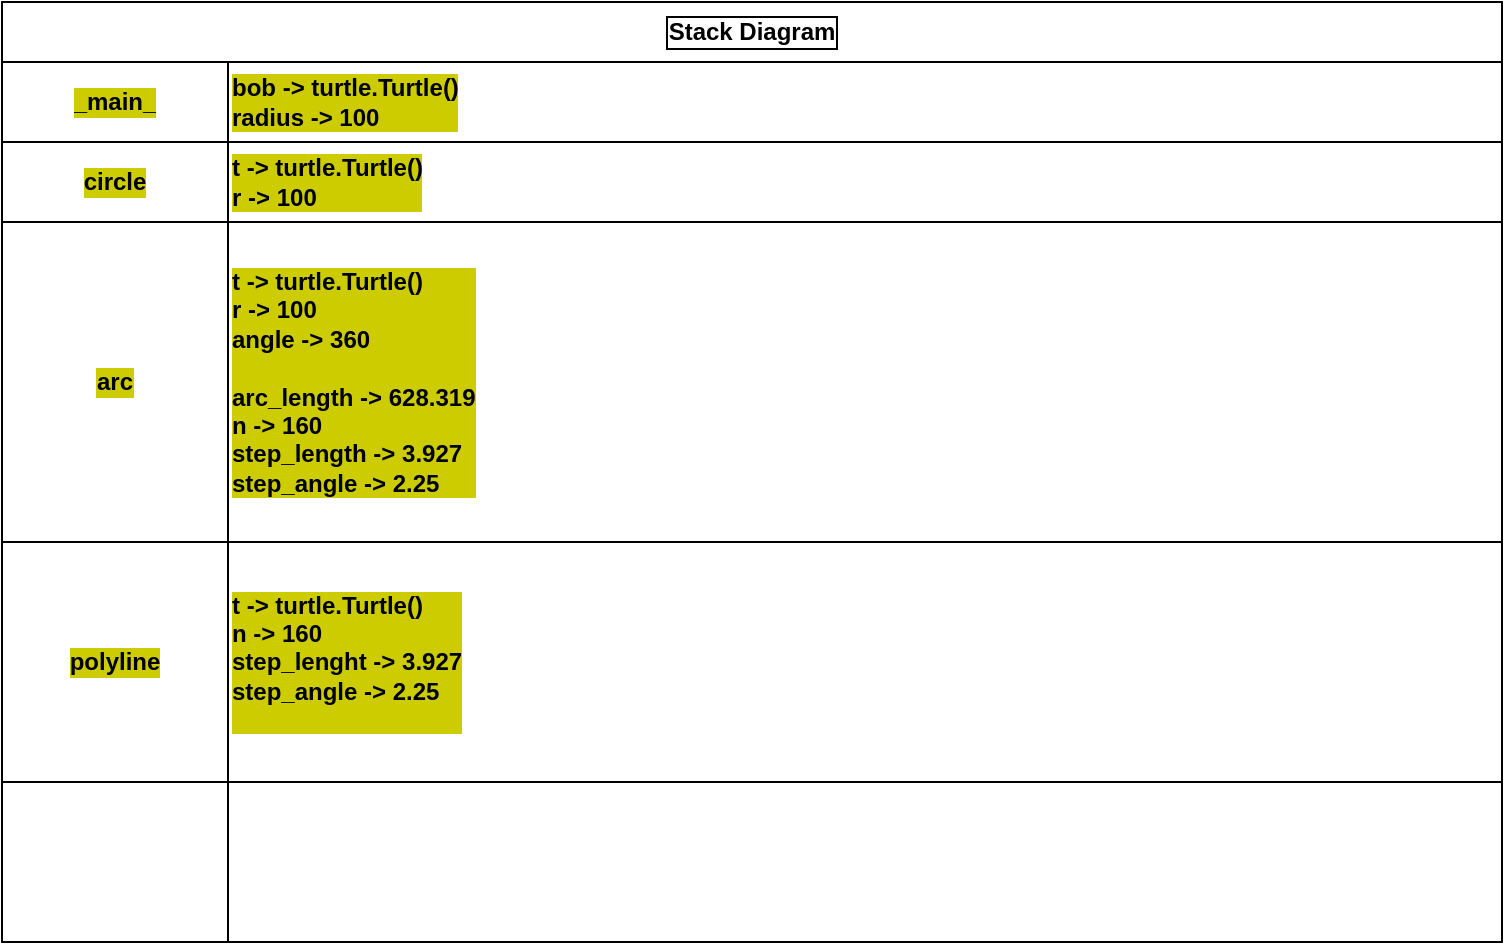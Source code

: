 <mxfile>
    <diagram id="Ozfs7oi_C82VS0DrP3Ld" name="Page-1">
        <mxGraphModel dx="317" dy="290" grid="1" gridSize="10" guides="1" tooltips="1" connect="1" arrows="1" fold="1" page="1" pageScale="1" pageWidth="827" pageHeight="1169" math="0" shadow="0">
            <root>
                <mxCell id="0"/>
                <mxCell id="1" parent="0"/>
                <mxCell id="119" value="Stack Diagram&lt;br&gt;" style="shape=table;html=1;whiteSpace=wrap;startSize=30;container=1;collapsible=0;childLayout=tableLayout;fontStyle=1;align=center;labelBackgroundColor=none;fontColor=#000000;labelBorderColor=#000000;" parent="1" vertex="1">
                    <mxGeometry x="150" y="10" width="750" height="470" as="geometry"/>
                </mxCell>
                <mxCell id="120" value="" style="shape=partialRectangle;html=1;whiteSpace=wrap;collapsible=0;dropTarget=0;pointerEvents=0;fillColor=none;top=0;left=0;bottom=0;right=0;points=[[0,0.5],[1,0.5]];portConstraint=eastwest;" parent="119" vertex="1">
                    <mxGeometry y="30" width="750" height="40" as="geometry"/>
                </mxCell>
                <mxCell id="121" value="&lt;span style=&quot;&quot;&gt;_main_&lt;/span&gt;" style="shape=partialRectangle;html=1;whiteSpace=wrap;connectable=0;fillColor=none;top=0;left=0;bottom=0;right=0;overflow=hidden;fontStyle=1;labelBackgroundColor=#CCCC00;labelBorderColor=none;fontColor=#000000;" parent="120" vertex="1">
                    <mxGeometry width="113" height="40" as="geometry"/>
                </mxCell>
                <mxCell id="122" value="&lt;span&gt;bob -&amp;gt; turtle.Turtle()&lt;br&gt;&lt;/span&gt;&lt;span&gt;radius -&amp;gt; 100&lt;br&gt;&lt;/span&gt;" style="shape=partialRectangle;html=1;whiteSpace=wrap;connectable=0;fillColor=none;top=0;left=0;bottom=0;right=0;overflow=hidden;align=left;fontStyle=1;labelBackgroundColor=#CCCC00;labelBorderColor=none;fontColor=#000000;" parent="120" vertex="1">
                    <mxGeometry x="113" width="637" height="40" as="geometry"/>
                </mxCell>
                <mxCell id="124" value="" style="shape=partialRectangle;html=1;whiteSpace=wrap;collapsible=0;dropTarget=0;pointerEvents=0;fillColor=none;top=0;left=0;bottom=0;right=0;points=[[0,0.5],[1,0.5]];portConstraint=eastwest;" parent="119" vertex="1">
                    <mxGeometry y="70" width="750" height="40" as="geometry"/>
                </mxCell>
                <mxCell id="125" value="&lt;span style=&quot;&quot;&gt;circle&lt;/span&gt;" style="shape=partialRectangle;html=1;whiteSpace=wrap;connectable=0;fillColor=none;top=0;left=0;bottom=0;right=0;overflow=hidden;fontStyle=1;labelBackgroundColor=#CCCC00;labelBorderColor=none;fontColor=#000000;" parent="124" vertex="1">
                    <mxGeometry width="113" height="40" as="geometry"/>
                </mxCell>
                <mxCell id="126" value="t -&amp;gt; turtle.Turtle()&lt;br&gt;r -&amp;gt; 100" style="shape=partialRectangle;html=1;whiteSpace=wrap;connectable=0;fillColor=none;top=0;left=0;bottom=0;right=0;overflow=hidden;fontStyle=1;align=left;labelBackgroundColor=#CCCC00;labelBorderColor=none;fontColor=#000000;" parent="124" vertex="1">
                    <mxGeometry x="113" width="637" height="40" as="geometry"/>
                </mxCell>
                <mxCell id="128" value="" style="shape=partialRectangle;html=1;whiteSpace=wrap;collapsible=0;dropTarget=0;pointerEvents=0;fillColor=none;top=0;left=0;bottom=0;right=0;points=[[0,0.5],[1,0.5]];portConstraint=eastwest;" parent="119" vertex="1">
                    <mxGeometry y="110" width="750" height="160" as="geometry"/>
                </mxCell>
                <mxCell id="129" value="arc" style="shape=partialRectangle;html=1;whiteSpace=wrap;connectable=0;fillColor=none;top=0;left=0;bottom=0;right=0;overflow=hidden;fontStyle=1;labelBackgroundColor=#CCCC00;labelBorderColor=none;fontColor=#000000;" parent="128" vertex="1">
                    <mxGeometry width="113" height="160" as="geometry"/>
                </mxCell>
                <mxCell id="130" value="t -&amp;gt; turtle.Turtle()&lt;br&gt;r -&amp;gt; 100&amp;nbsp;&lt;br&gt;angle -&amp;gt; 360&lt;br&gt;&lt;br&gt;&lt;span style=&quot;&quot;&gt;&lt;font&gt;arc_length -&amp;gt;&amp;nbsp;&lt;/font&gt;&lt;/span&gt;&lt;span class=&quot;pl-c1&quot; style=&quot;box-sizing: border-box&quot;&gt;628.319&lt;br&gt;&lt;span style=&quot;&quot;&gt; &lt;/span&gt;&lt;span class=&quot;pl-s1&quot; style=&quot;box-sizing: border-box&quot;&gt;&lt;span&gt;n -&amp;gt; &lt;/span&gt;&lt;span&gt;160&lt;/span&gt;&lt;br&gt;&lt;/span&gt;&lt;span style=&quot;&quot;&gt;step_length -&amp;gt;&amp;nbsp;&lt;/span&gt;&lt;span&gt;3.927&lt;br&gt;&lt;/span&gt;&lt;span style=&quot;&quot;&gt;step_angle -&amp;gt; &lt;/span&gt;2.25&lt;br&gt;&lt;/span&gt;" style="shape=partialRectangle;html=1;whiteSpace=wrap;connectable=0;fillColor=none;top=0;left=0;bottom=0;right=0;overflow=hidden;fontStyle=1;align=left;strokeColor=#FFFFFF;labelBackgroundColor=#CCCC00;labelBorderColor=none;fontColor=#000000;" parent="128" vertex="1">
                    <mxGeometry x="113" width="637" height="160" as="geometry"/>
                </mxCell>
                <mxCell id="136" style="shape=partialRectangle;html=1;whiteSpace=wrap;collapsible=0;dropTarget=0;pointerEvents=0;fillColor=none;top=0;left=0;bottom=0;right=0;points=[[0,0.5],[1,0.5]];portConstraint=eastwest;" parent="119" vertex="1">
                    <mxGeometry y="270" width="750" height="120" as="geometry"/>
                </mxCell>
                <mxCell id="137" value="polyline" style="shape=partialRectangle;html=1;whiteSpace=wrap;connectable=0;fillColor=none;top=0;left=0;bottom=0;right=0;overflow=hidden;fontStyle=1;labelBackgroundColor=#CCCC00;labelBorderColor=none;fontColor=#000000;" parent="136" vertex="1">
                    <mxGeometry width="113" height="120" as="geometry"/>
                </mxCell>
                <mxCell id="138" value="&lt;font&gt;t -&amp;gt; turtle.Turtle()&lt;/font&gt;&lt;br&gt;&lt;font&gt;n -&amp;gt; 160&lt;/font&gt;&lt;br&gt;&lt;font&gt;step_lenght -&amp;gt; 3.927&lt;br&gt;&lt;/font&gt;step_angle -&amp;gt; 2.25&lt;br&gt;&lt;br&gt;" style="shape=partialRectangle;html=1;whiteSpace=wrap;connectable=0;fillColor=none;top=0;left=0;bottom=0;right=0;overflow=hidden;fontStyle=1;align=left;labelBackgroundColor=#CCCC00;labelBorderColor=none;fontColor=#000000;" parent="136" vertex="1">
                    <mxGeometry x="113" width="637" height="120" as="geometry"/>
                </mxCell>
                <mxCell id="132" style="shape=partialRectangle;html=1;whiteSpace=wrap;collapsible=0;dropTarget=0;pointerEvents=0;fillColor=none;top=0;left=0;bottom=0;right=0;points=[[0,0.5],[1,0.5]];portConstraint=eastwest;" parent="119" vertex="1">
                    <mxGeometry y="390" width="750" height="80" as="geometry"/>
                </mxCell>
                <mxCell id="133" style="shape=partialRectangle;html=1;whiteSpace=wrap;connectable=0;fillColor=none;top=0;left=0;bottom=0;right=0;overflow=hidden;fontStyle=1" parent="132" vertex="1">
                    <mxGeometry width="113" height="80" as="geometry"/>
                </mxCell>
                <mxCell id="134" style="shape=partialRectangle;html=1;whiteSpace=wrap;connectable=0;fillColor=none;top=0;left=0;bottom=0;right=0;overflow=hidden;fontStyle=1" parent="132" vertex="1">
                    <mxGeometry x="113" width="637" height="80" as="geometry"/>
                </mxCell>
            </root>
        </mxGraphModel>
    </diagram>
</mxfile>